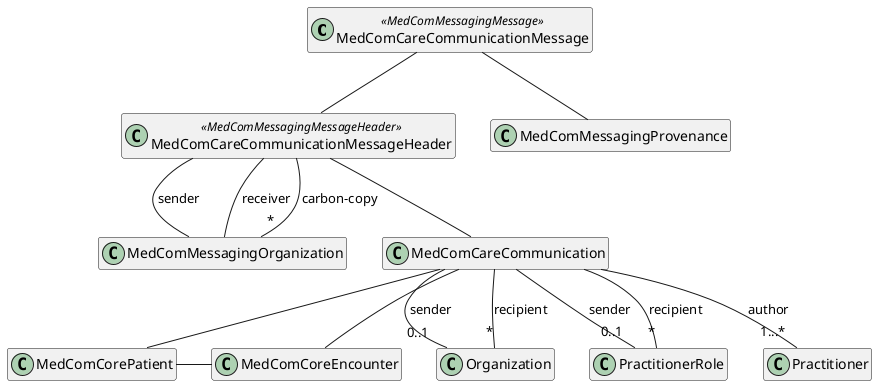 @startuml CareCommunication

hide empty members

class "MedComCareCommunicationMessage" as message <<MedComMessagingMessage>>
class "MedComCareCommunicationMessageHeader" as messageHeader <<MedComMessagingMessageHeader>>
class "MedComMessagingOrganization" as organization
class "MedComCareCommunication" as communication
class "MedComCorePatient" as patient
class "MedComCoreEncounter" as encounter
class "MedComMessagingProvenance" as provenance
class "Organization" as recipientOrganization
class "PractitionerRole" as recipientRole
class "Practitioner" as author

message -- messageHeader
messageHeader -- communication
message -- provenance

messageHeader -- organization : "sender"
messageHeader -- organization : "receiver"
messageHeader --"*" organization : "carbon-copy"

communication -- patient
communication -- encounter
communication --"0..1" recipientOrganization : "sender"
communication --"0..1" recipientRole : "sender"
communication --"*" recipientOrganization : "recipient"
communication --"*" recipientRole : "recipient"
communication --"1...*" author : "author"

patient - encounter
@enduml